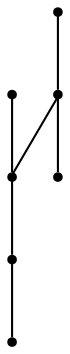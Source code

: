 graph {
  node [shape=point,comment="{\"directed\":false,\"doi\":\"10.1007/11618058_27\",\"figure\":\"5 (4)\"}"]

  v0 [pos="1292.857172056686,1840.3368541172574"]
  v1 [pos="1135.3903660973838,1714.066051301502"]
  v2 [pos="1123.400640443314,1979.3952533176969"]
  v3 [pos="1306.4472065770349,2149.623353140695"]
  v4 [pos="1136.1873728197675,1578.2035418919154"]
  v5 [pos="1134.5902116642442,1413.5733831496468"]
  v6 [pos="974.7229742005813,2159.2118808201385"]

  v0 -- v1 [id="-1",pos="1292.857172056686,1840.3368541172574 1135.3903660973838,1714.066051301502 1135.3903660973838,1714.066051301502 1135.3903660973838,1714.066051301502"]
  v6 -- v2 [id="-2",pos="974.7229742005813,2159.2118808201385 1123.400640443314,1979.3952533176969 1123.400640443314,1979.3952533176969 1123.400640443314,1979.3952533176969"]
  v2 -- v1 [id="-3",pos="1123.400640443314,1979.3952533176969 1131.3938226744185,1829.1493642897833 1131.3938226744185,1829.1493642897833 1131.3938226744185,1829.1493642897833 1135.3903660973838,1714.066051301502 1135.3903660973838,1714.066051301502 1135.3903660973838,1714.066051301502"]
  v1 -- v4 [id="-4",pos="1135.3903660973838,1714.066051301502 1136.1873728197675,1578.2035418919154 1136.1873728197675,1578.2035418919154 1136.1873728197675,1578.2035418919154"]
  v4 -- v5 [id="-5",pos="1136.1873728197675,1578.2035418919154 1134.5902116642442,1413.5733831496468 1134.5902116642442,1413.5733831496468 1134.5902116642442,1413.5733831496468"]
  v2 -- v3 [id="-6",pos="1123.400640443314,1979.3952533176969 1306.4472065770349,2149.623353140695 1306.4472065770349,2149.623353140695 1306.4472065770349,2149.623353140695"]
}